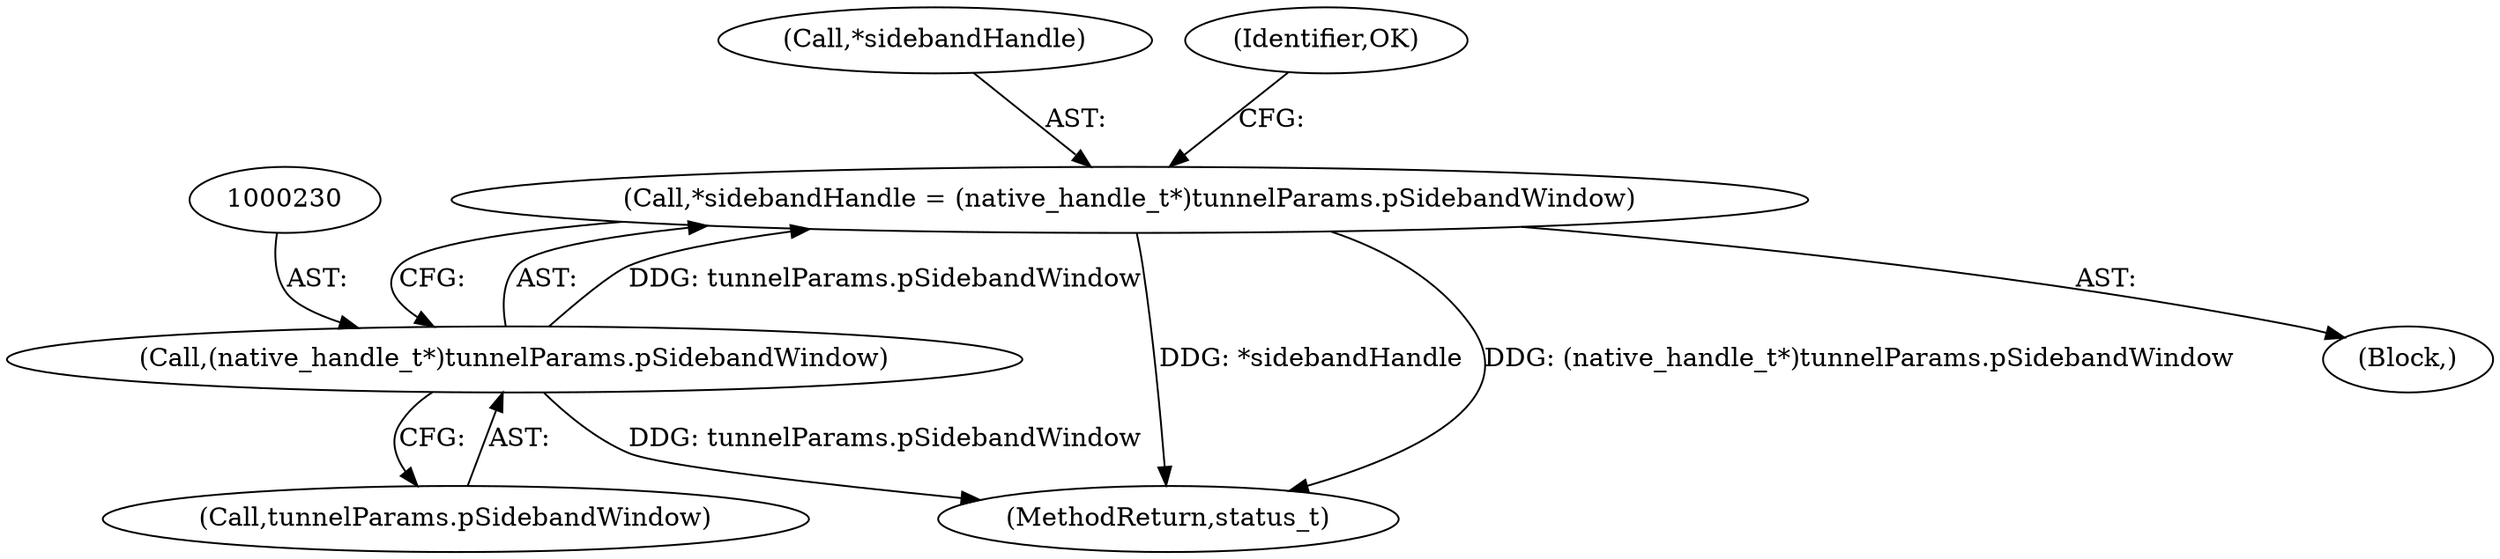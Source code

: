 digraph "0_Android_0f177948ae2640bfe4d70f8e4248e106406b3b0a_6@pointer" {
"1000226" [label="(Call,*sidebandHandle = (native_handle_t*)tunnelParams.pSidebandWindow)"];
"1000229" [label="(Call,(native_handle_t*)tunnelParams.pSidebandWindow)"];
"1000229" [label="(Call,(native_handle_t*)tunnelParams.pSidebandWindow)"];
"1000227" [label="(Call,*sidebandHandle)"];
"1000236" [label="(MethodReturn,status_t)"];
"1000225" [label="(Block,)"];
"1000226" [label="(Call,*sidebandHandle = (native_handle_t*)tunnelParams.pSidebandWindow)"];
"1000235" [label="(Identifier,OK)"];
"1000231" [label="(Call,tunnelParams.pSidebandWindow)"];
"1000226" -> "1000225"  [label="AST: "];
"1000226" -> "1000229"  [label="CFG: "];
"1000227" -> "1000226"  [label="AST: "];
"1000229" -> "1000226"  [label="AST: "];
"1000235" -> "1000226"  [label="CFG: "];
"1000226" -> "1000236"  [label="DDG: *sidebandHandle"];
"1000226" -> "1000236"  [label="DDG: (native_handle_t*)tunnelParams.pSidebandWindow"];
"1000229" -> "1000226"  [label="DDG: tunnelParams.pSidebandWindow"];
"1000229" -> "1000231"  [label="CFG: "];
"1000230" -> "1000229"  [label="AST: "];
"1000231" -> "1000229"  [label="AST: "];
"1000229" -> "1000236"  [label="DDG: tunnelParams.pSidebandWindow"];
}
